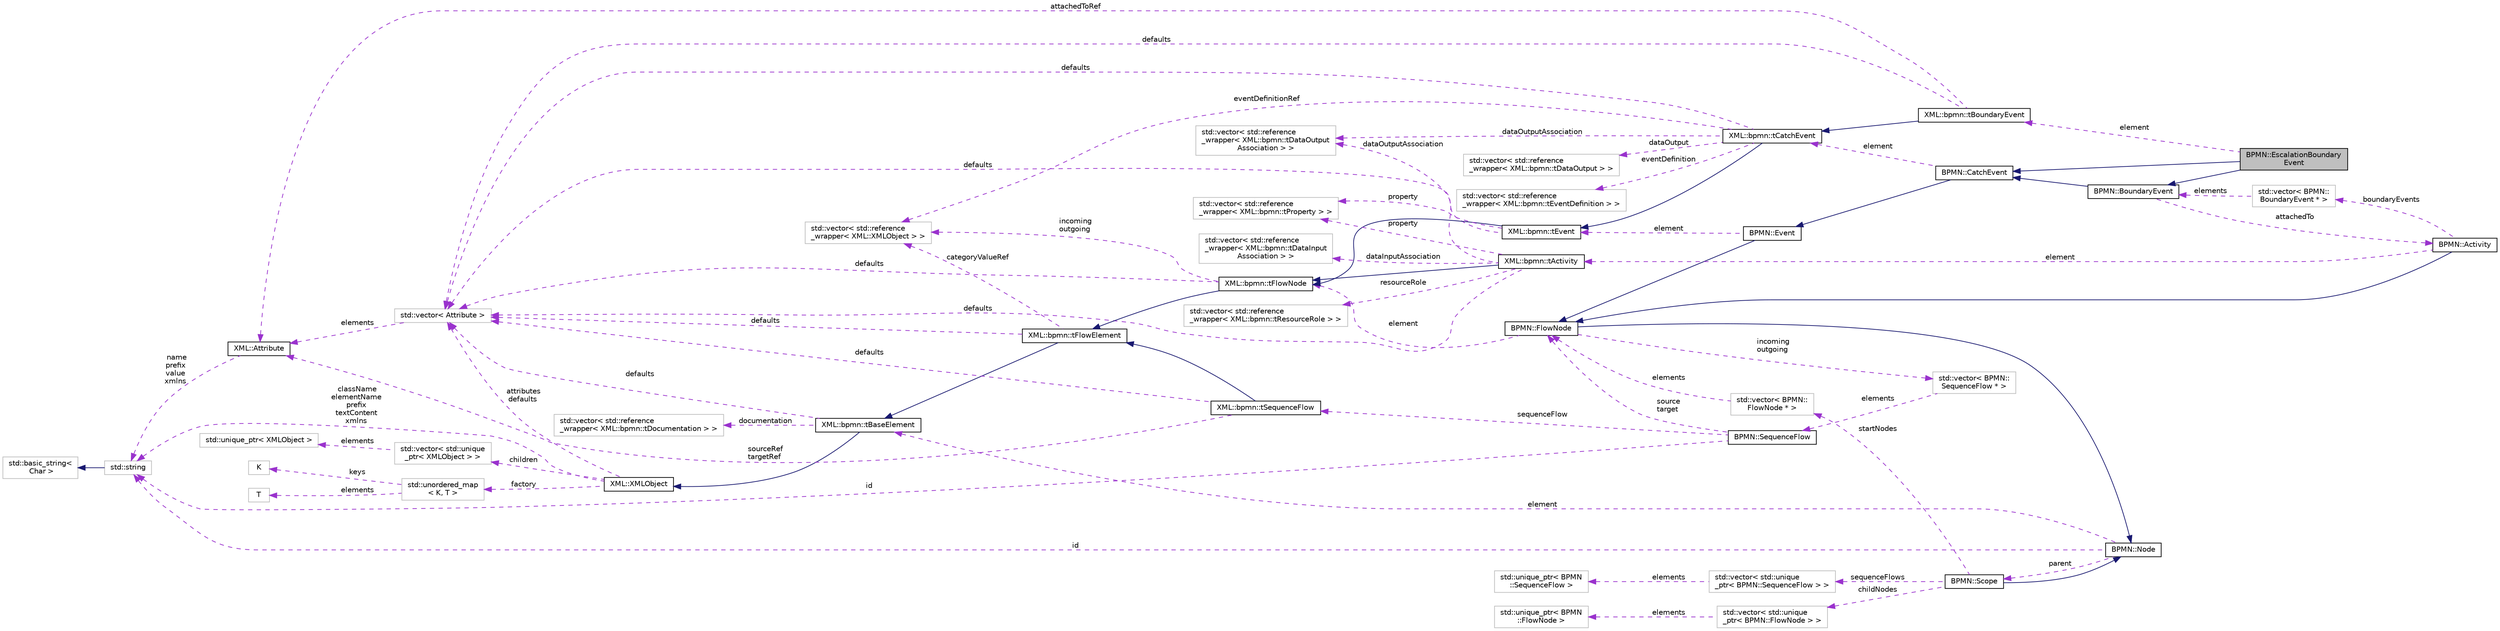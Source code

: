 digraph "BPMN::EscalationBoundaryEvent"
{
 // LATEX_PDF_SIZE
  edge [fontname="Helvetica",fontsize="10",labelfontname="Helvetica",labelfontsize="10"];
  node [fontname="Helvetica",fontsize="10",shape=record];
  rankdir="LR";
  Node1 [label="BPMN::EscalationBoundary\lEvent",height=0.2,width=0.4,color="black", fillcolor="grey75", style="filled", fontcolor="black",tooltip=" "];
  Node2 -> Node1 [dir="back",color="midnightblue",fontsize="10",style="solid",fontname="Helvetica"];
  Node2 [label="BPMN::BoundaryEvent",height=0.2,width=0.4,color="black", fillcolor="white", style="filled",URL="$classBPMN_1_1BoundaryEvent.html",tooltip="Represents a boundary event attached to an activity in a BPMN process."];
  Node3 -> Node2 [dir="back",color="midnightblue",fontsize="10",style="solid",fontname="Helvetica"];
  Node3 [label="BPMN::CatchEvent",height=0.2,width=0.4,color="black", fillcolor="white", style="filled",URL="$classBPMN_1_1CatchEvent.html",tooltip=" "];
  Node4 -> Node3 [dir="back",color="midnightblue",fontsize="10",style="solid",fontname="Helvetica"];
  Node4 [label="BPMN::Event",height=0.2,width=0.4,color="black", fillcolor="white", style="filled",URL="$classBPMN_1_1Event.html",tooltip=" "];
  Node5 -> Node4 [dir="back",color="midnightblue",fontsize="10",style="solid",fontname="Helvetica"];
  Node5 [label="BPMN::FlowNode",height=0.2,width=0.4,color="black", fillcolor="white", style="filled",URL="$classBPMN_1_1FlowNode.html",tooltip=" "];
  Node6 -> Node5 [dir="back",color="midnightblue",fontsize="10",style="solid",fontname="Helvetica"];
  Node6 [label="BPMN::Node",height=0.2,width=0.4,color="black", fillcolor="white", style="filled",URL="$classBPMN_1_1Node.html",tooltip="Represents a node in a BPMN process."];
  Node7 -> Node6 [dir="back",color="darkorchid3",fontsize="10",style="dashed",label=" element" ,fontname="Helvetica"];
  Node7 [label="XML::bpmn::tBaseElement",height=0.2,width=0.4,color="black", fillcolor="white", style="filled",URL="$classXML_1_1bpmn_1_1tBaseElement.html",tooltip=" "];
  Node8 -> Node7 [dir="back",color="midnightblue",fontsize="10",style="solid",fontname="Helvetica"];
  Node8 [label="XML::XMLObject",height=0.2,width=0.4,color="black", fillcolor="white", style="filled",URL="$classXML_1_1XMLObject.html",tooltip=" "];
  Node9 -> Node8 [dir="back",color="darkorchid3",fontsize="10",style="dashed",label=" attributes\ndefaults" ,fontname="Helvetica"];
  Node9 [label="std::vector\< Attribute \>",height=0.2,width=0.4,color="grey75", fillcolor="white", style="filled",tooltip=" "];
  Node10 -> Node9 [dir="back",color="darkorchid3",fontsize="10",style="dashed",label=" elements" ,fontname="Helvetica"];
  Node10 [label="XML::Attribute",height=0.2,width=0.4,color="black", fillcolor="white", style="filled",URL="$structXML_1_1Attribute.html",tooltip=" "];
  Node11 -> Node10 [dir="back",color="darkorchid3",fontsize="10",style="dashed",label=" name\nprefix\nvalue\nxmlns" ,fontname="Helvetica"];
  Node11 [label="std::string",height=0.2,width=0.4,color="grey75", fillcolor="white", style="filled",tooltip=" "];
  Node12 -> Node11 [dir="back",color="midnightblue",fontsize="10",style="solid",fontname="Helvetica"];
  Node12 [label="std::basic_string\<\l Char \>",height=0.2,width=0.4,color="grey75", fillcolor="white", style="filled",tooltip=" "];
  Node11 -> Node8 [dir="back",color="darkorchid3",fontsize="10",style="dashed",label=" className\nelementName\nprefix\ntextContent\nxmlns" ,fontname="Helvetica"];
  Node13 -> Node8 [dir="back",color="darkorchid3",fontsize="10",style="dashed",label=" children" ,fontname="Helvetica"];
  Node13 [label="std::vector\< std::unique\l_ptr\< XMLObject \> \>",height=0.2,width=0.4,color="grey75", fillcolor="white", style="filled",tooltip=" "];
  Node14 -> Node13 [dir="back",color="darkorchid3",fontsize="10",style="dashed",label=" elements" ,fontname="Helvetica"];
  Node14 [label="std::unique_ptr\< XMLObject \>",height=0.2,width=0.4,color="grey75", fillcolor="white", style="filled",tooltip=" "];
  Node15 -> Node8 [dir="back",color="darkorchid3",fontsize="10",style="dashed",label=" factory" ,fontname="Helvetica"];
  Node15 [label="std::unordered_map\l\< K, T \>",height=0.2,width=0.4,color="grey75", fillcolor="white", style="filled",tooltip=" "];
  Node16 -> Node15 [dir="back",color="darkorchid3",fontsize="10",style="dashed",label=" keys" ,fontname="Helvetica"];
  Node16 [label="K",height=0.2,width=0.4,color="grey75", fillcolor="white", style="filled",tooltip=" "];
  Node17 -> Node15 [dir="back",color="darkorchid3",fontsize="10",style="dashed",label=" elements" ,fontname="Helvetica"];
  Node17 [label="T",height=0.2,width=0.4,color="grey75", fillcolor="white", style="filled",tooltip=" "];
  Node18 -> Node7 [dir="back",color="darkorchid3",fontsize="10",style="dashed",label=" documentation" ,fontname="Helvetica"];
  Node18 [label="std::vector\< std::reference\l_wrapper\< XML::bpmn::tDocumentation \> \>",height=0.2,width=0.4,color="grey75", fillcolor="white", style="filled",tooltip=" "];
  Node9 -> Node7 [dir="back",color="darkorchid3",fontsize="10",style="dashed",label=" defaults" ,fontname="Helvetica"];
  Node19 -> Node6 [dir="back",color="darkorchid3",fontsize="10",style="dashed",label=" parent" ,fontname="Helvetica"];
  Node19 [label="BPMN::Scope",height=0.2,width=0.4,color="black", fillcolor="white", style="filled",URL="$classBPMN_1_1Scope.html",tooltip=" "];
  Node6 -> Node19 [dir="back",color="midnightblue",fontsize="10",style="solid",fontname="Helvetica"];
  Node20 -> Node19 [dir="back",color="darkorchid3",fontsize="10",style="dashed",label=" childNodes" ,fontname="Helvetica"];
  Node20 [label="std::vector\< std::unique\l_ptr\< BPMN::FlowNode \> \>",height=0.2,width=0.4,color="grey75", fillcolor="white", style="filled",tooltip=" "];
  Node21 -> Node20 [dir="back",color="darkorchid3",fontsize="10",style="dashed",label=" elements" ,fontname="Helvetica"];
  Node21 [label="std::unique_ptr\< BPMN\l::FlowNode \>",height=0.2,width=0.4,color="grey75", fillcolor="white", style="filled",tooltip=" "];
  Node22 -> Node19 [dir="back",color="darkorchid3",fontsize="10",style="dashed",label=" startNodes" ,fontname="Helvetica"];
  Node22 [label="std::vector\< BPMN::\lFlowNode * \>",height=0.2,width=0.4,color="grey75", fillcolor="white", style="filled",tooltip=" "];
  Node5 -> Node22 [dir="back",color="darkorchid3",fontsize="10",style="dashed",label=" elements" ,fontname="Helvetica"];
  Node23 -> Node19 [dir="back",color="darkorchid3",fontsize="10",style="dashed",label=" sequenceFlows" ,fontname="Helvetica"];
  Node23 [label="std::vector\< std::unique\l_ptr\< BPMN::SequenceFlow \> \>",height=0.2,width=0.4,color="grey75", fillcolor="white", style="filled",tooltip=" "];
  Node24 -> Node23 [dir="back",color="darkorchid3",fontsize="10",style="dashed",label=" elements" ,fontname="Helvetica"];
  Node24 [label="std::unique_ptr\< BPMN\l::SequenceFlow \>",height=0.2,width=0.4,color="grey75", fillcolor="white", style="filled",tooltip=" "];
  Node11 -> Node6 [dir="back",color="darkorchid3",fontsize="10",style="dashed",label=" id" ,fontname="Helvetica"];
  Node25 -> Node5 [dir="back",color="darkorchid3",fontsize="10",style="dashed",label=" incoming\noutgoing" ,fontname="Helvetica"];
  Node25 [label="std::vector\< BPMN::\lSequenceFlow * \>",height=0.2,width=0.4,color="grey75", fillcolor="white", style="filled",tooltip=" "];
  Node26 -> Node25 [dir="back",color="darkorchid3",fontsize="10",style="dashed",label=" elements" ,fontname="Helvetica"];
  Node26 [label="BPMN::SequenceFlow",height=0.2,width=0.4,color="black", fillcolor="white", style="filled",URL="$classBPMN_1_1SequenceFlow.html",tooltip="Represents a sequence flow in a BPMN process."];
  Node5 -> Node26 [dir="back",color="darkorchid3",fontsize="10",style="dashed",label=" source\ntarget" ,fontname="Helvetica"];
  Node27 -> Node26 [dir="back",color="darkorchid3",fontsize="10",style="dashed",label=" sequenceFlow" ,fontname="Helvetica"];
  Node27 [label="XML::bpmn::tSequenceFlow",height=0.2,width=0.4,color="black", fillcolor="white", style="filled",URL="$classXML_1_1bpmn_1_1tSequenceFlow.html",tooltip=" "];
  Node28 -> Node27 [dir="back",color="midnightblue",fontsize="10",style="solid",fontname="Helvetica"];
  Node28 [label="XML::bpmn::tFlowElement",height=0.2,width=0.4,color="black", fillcolor="white", style="filled",URL="$classXML_1_1bpmn_1_1tFlowElement.html",tooltip=" "];
  Node7 -> Node28 [dir="back",color="midnightblue",fontsize="10",style="solid",fontname="Helvetica"];
  Node9 -> Node28 [dir="back",color="darkorchid3",fontsize="10",style="dashed",label=" defaults" ,fontname="Helvetica"];
  Node29 -> Node28 [dir="back",color="darkorchid3",fontsize="10",style="dashed",label=" categoryValueRef" ,fontname="Helvetica"];
  Node29 [label="std::vector\< std::reference\l_wrapper\< XML::XMLObject \> \>",height=0.2,width=0.4,color="grey75", fillcolor="white", style="filled",tooltip=" "];
  Node10 -> Node27 [dir="back",color="darkorchid3",fontsize="10",style="dashed",label=" sourceRef\ntargetRef" ,fontname="Helvetica"];
  Node9 -> Node27 [dir="back",color="darkorchid3",fontsize="10",style="dashed",label=" defaults" ,fontname="Helvetica"];
  Node11 -> Node26 [dir="back",color="darkorchid3",fontsize="10",style="dashed",label=" id" ,fontname="Helvetica"];
  Node30 -> Node5 [dir="back",color="darkorchid3",fontsize="10",style="dashed",label=" element" ,fontname="Helvetica"];
  Node30 [label="XML::bpmn::tFlowNode",height=0.2,width=0.4,color="black", fillcolor="white", style="filled",URL="$classXML_1_1bpmn_1_1tFlowNode.html",tooltip=" "];
  Node28 -> Node30 [dir="back",color="midnightblue",fontsize="10",style="solid",fontname="Helvetica"];
  Node9 -> Node30 [dir="back",color="darkorchid3",fontsize="10",style="dashed",label=" defaults" ,fontname="Helvetica"];
  Node29 -> Node30 [dir="back",color="darkorchid3",fontsize="10",style="dashed",label=" incoming\noutgoing" ,fontname="Helvetica"];
  Node31 -> Node4 [dir="back",color="darkorchid3",fontsize="10",style="dashed",label=" element" ,fontname="Helvetica"];
  Node31 [label="XML::bpmn::tEvent",height=0.2,width=0.4,color="black", fillcolor="white", style="filled",URL="$classXML_1_1bpmn_1_1tEvent.html",tooltip=" "];
  Node30 -> Node31 [dir="back",color="midnightblue",fontsize="10",style="solid",fontname="Helvetica"];
  Node32 -> Node31 [dir="back",color="darkorchid3",fontsize="10",style="dashed",label=" property" ,fontname="Helvetica"];
  Node32 [label="std::vector\< std::reference\l_wrapper\< XML::bpmn::tProperty \> \>",height=0.2,width=0.4,color="grey75", fillcolor="white", style="filled",tooltip=" "];
  Node9 -> Node31 [dir="back",color="darkorchid3",fontsize="10",style="dashed",label=" defaults" ,fontname="Helvetica"];
  Node33 -> Node3 [dir="back",color="darkorchid3",fontsize="10",style="dashed",label=" element" ,fontname="Helvetica"];
  Node33 [label="XML::bpmn::tCatchEvent",height=0.2,width=0.4,color="black", fillcolor="white", style="filled",URL="$classXML_1_1bpmn_1_1tCatchEvent.html",tooltip=" "];
  Node31 -> Node33 [dir="back",color="midnightblue",fontsize="10",style="solid",fontname="Helvetica"];
  Node9 -> Node33 [dir="back",color="darkorchid3",fontsize="10",style="dashed",label=" defaults" ,fontname="Helvetica"];
  Node34 -> Node33 [dir="back",color="darkorchid3",fontsize="10",style="dashed",label=" dataOutputAssociation" ,fontname="Helvetica"];
  Node34 [label="std::vector\< std::reference\l_wrapper\< XML::bpmn::tDataOutput\lAssociation \> \>",height=0.2,width=0.4,color="grey75", fillcolor="white", style="filled",tooltip=" "];
  Node29 -> Node33 [dir="back",color="darkorchid3",fontsize="10",style="dashed",label=" eventDefinitionRef" ,fontname="Helvetica"];
  Node35 -> Node33 [dir="back",color="darkorchid3",fontsize="10",style="dashed",label=" dataOutput" ,fontname="Helvetica"];
  Node35 [label="std::vector\< std::reference\l_wrapper\< XML::bpmn::tDataOutput \> \>",height=0.2,width=0.4,color="grey75", fillcolor="white", style="filled",tooltip=" "];
  Node36 -> Node33 [dir="back",color="darkorchid3",fontsize="10",style="dashed",label=" eventDefinition" ,fontname="Helvetica"];
  Node36 [label="std::vector\< std::reference\l_wrapper\< XML::bpmn::tEventDefinition \> \>",height=0.2,width=0.4,color="grey75", fillcolor="white", style="filled",tooltip=" "];
  Node37 -> Node2 [dir="back",color="darkorchid3",fontsize="10",style="dashed",label=" attachedTo" ,fontname="Helvetica"];
  Node37 [label="BPMN::Activity",height=0.2,width=0.4,color="black", fillcolor="white", style="filled",URL="$classBPMN_1_1Activity.html",tooltip=" "];
  Node5 -> Node37 [dir="back",color="midnightblue",fontsize="10",style="solid",fontname="Helvetica"];
  Node38 -> Node37 [dir="back",color="darkorchid3",fontsize="10",style="dashed",label=" element" ,fontname="Helvetica"];
  Node38 [label="XML::bpmn::tActivity",height=0.2,width=0.4,color="black", fillcolor="white", style="filled",URL="$classXML_1_1bpmn_1_1tActivity.html",tooltip=" "];
  Node30 -> Node38 [dir="back",color="midnightblue",fontsize="10",style="solid",fontname="Helvetica"];
  Node32 -> Node38 [dir="back",color="darkorchid3",fontsize="10",style="dashed",label=" property" ,fontname="Helvetica"];
  Node9 -> Node38 [dir="back",color="darkorchid3",fontsize="10",style="dashed",label=" defaults" ,fontname="Helvetica"];
  Node34 -> Node38 [dir="back",color="darkorchid3",fontsize="10",style="dashed",label=" dataOutputAssociation" ,fontname="Helvetica"];
  Node39 -> Node38 [dir="back",color="darkorchid3",fontsize="10",style="dashed",label=" dataInputAssociation" ,fontname="Helvetica"];
  Node39 [label="std::vector\< std::reference\l_wrapper\< XML::bpmn::tDataInput\lAssociation \> \>",height=0.2,width=0.4,color="grey75", fillcolor="white", style="filled",tooltip=" "];
  Node40 -> Node38 [dir="back",color="darkorchid3",fontsize="10",style="dashed",label=" resourceRole" ,fontname="Helvetica"];
  Node40 [label="std::vector\< std::reference\l_wrapper\< XML::bpmn::tResourceRole \> \>",height=0.2,width=0.4,color="grey75", fillcolor="white", style="filled",tooltip=" "];
  Node41 -> Node37 [dir="back",color="darkorchid3",fontsize="10",style="dashed",label=" boundaryEvents" ,fontname="Helvetica"];
  Node41 [label="std::vector\< BPMN::\lBoundaryEvent * \>",height=0.2,width=0.4,color="grey75", fillcolor="white", style="filled",tooltip=" "];
  Node2 -> Node41 [dir="back",color="darkorchid3",fontsize="10",style="dashed",label=" elements" ,fontname="Helvetica"];
  Node3 -> Node1 [dir="back",color="midnightblue",fontsize="10",style="solid",fontname="Helvetica"];
  Node42 -> Node1 [dir="back",color="darkorchid3",fontsize="10",style="dashed",label=" element" ,fontname="Helvetica"];
  Node42 [label="XML::bpmn::tBoundaryEvent",height=0.2,width=0.4,color="black", fillcolor="white", style="filled",URL="$classXML_1_1bpmn_1_1tBoundaryEvent.html",tooltip=" "];
  Node33 -> Node42 [dir="back",color="midnightblue",fontsize="10",style="solid",fontname="Helvetica"];
  Node10 -> Node42 [dir="back",color="darkorchid3",fontsize="10",style="dashed",label=" attachedToRef" ,fontname="Helvetica"];
  Node9 -> Node42 [dir="back",color="darkorchid3",fontsize="10",style="dashed",label=" defaults" ,fontname="Helvetica"];
}
